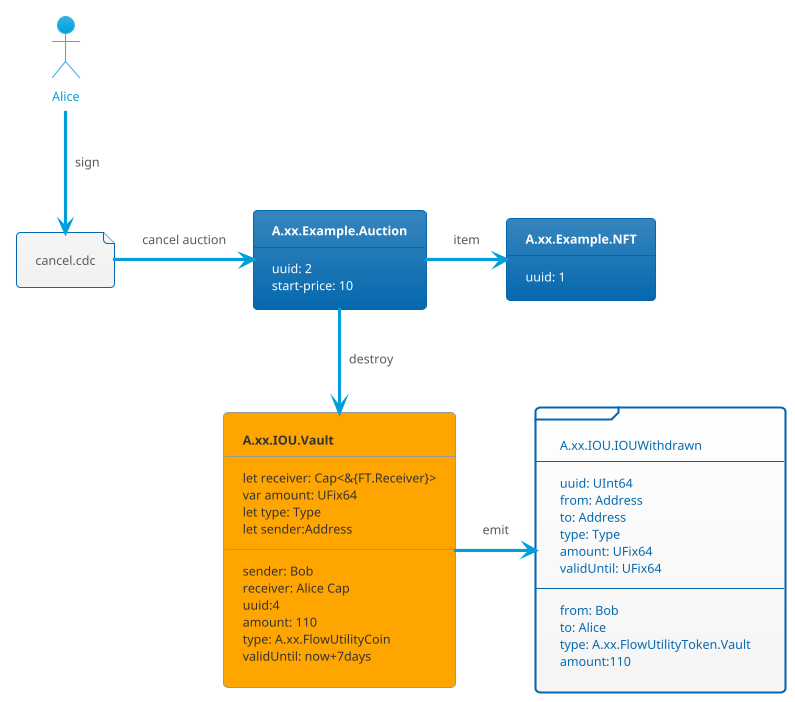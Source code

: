 @startuml
!theme bluegray

actor Alice

file Bid [
    cancel.cdc
]

frame iouupdated [
    A.xx.IOU.IOUWithdrawn
    ---
    uuid: UInt64
    from: Address
    to: Address
    type: Type
    amount: UFix64
    validUntil: UFix64
    ---
    from: Bob
    to: Alice
    type: A.xx.FlowUtilityToken.Vault
    amount:110
]


card NFT [
    <b>A.xx.Example.NFT
    ---
    uuid: 1
]

card Auction [
    <b>A.xx.Example.Auction
    ---
    uuid: 2
    start-price: 10
]

agent IOU [
    <b>A.xx.IOU.Vault
    ---
    let receiver: Cap<&{FT.Receiver}>
    var amount: UFix64
    let type: Type
    let sender:Address
    ---
    sender: Bob
    receiver: Alice Cap
    uuid:4
    amount: 110
    type: A.xx.FlowUtilityCoin
    validUntil: now+7days
]

Alice --> Bid : sign

Bid -right-> Auction: cancel auction
Auction -down-> IOU : destroy


Auction -right-> NFT : item 

IOU -right-> iouupdated: emit

@enduml

